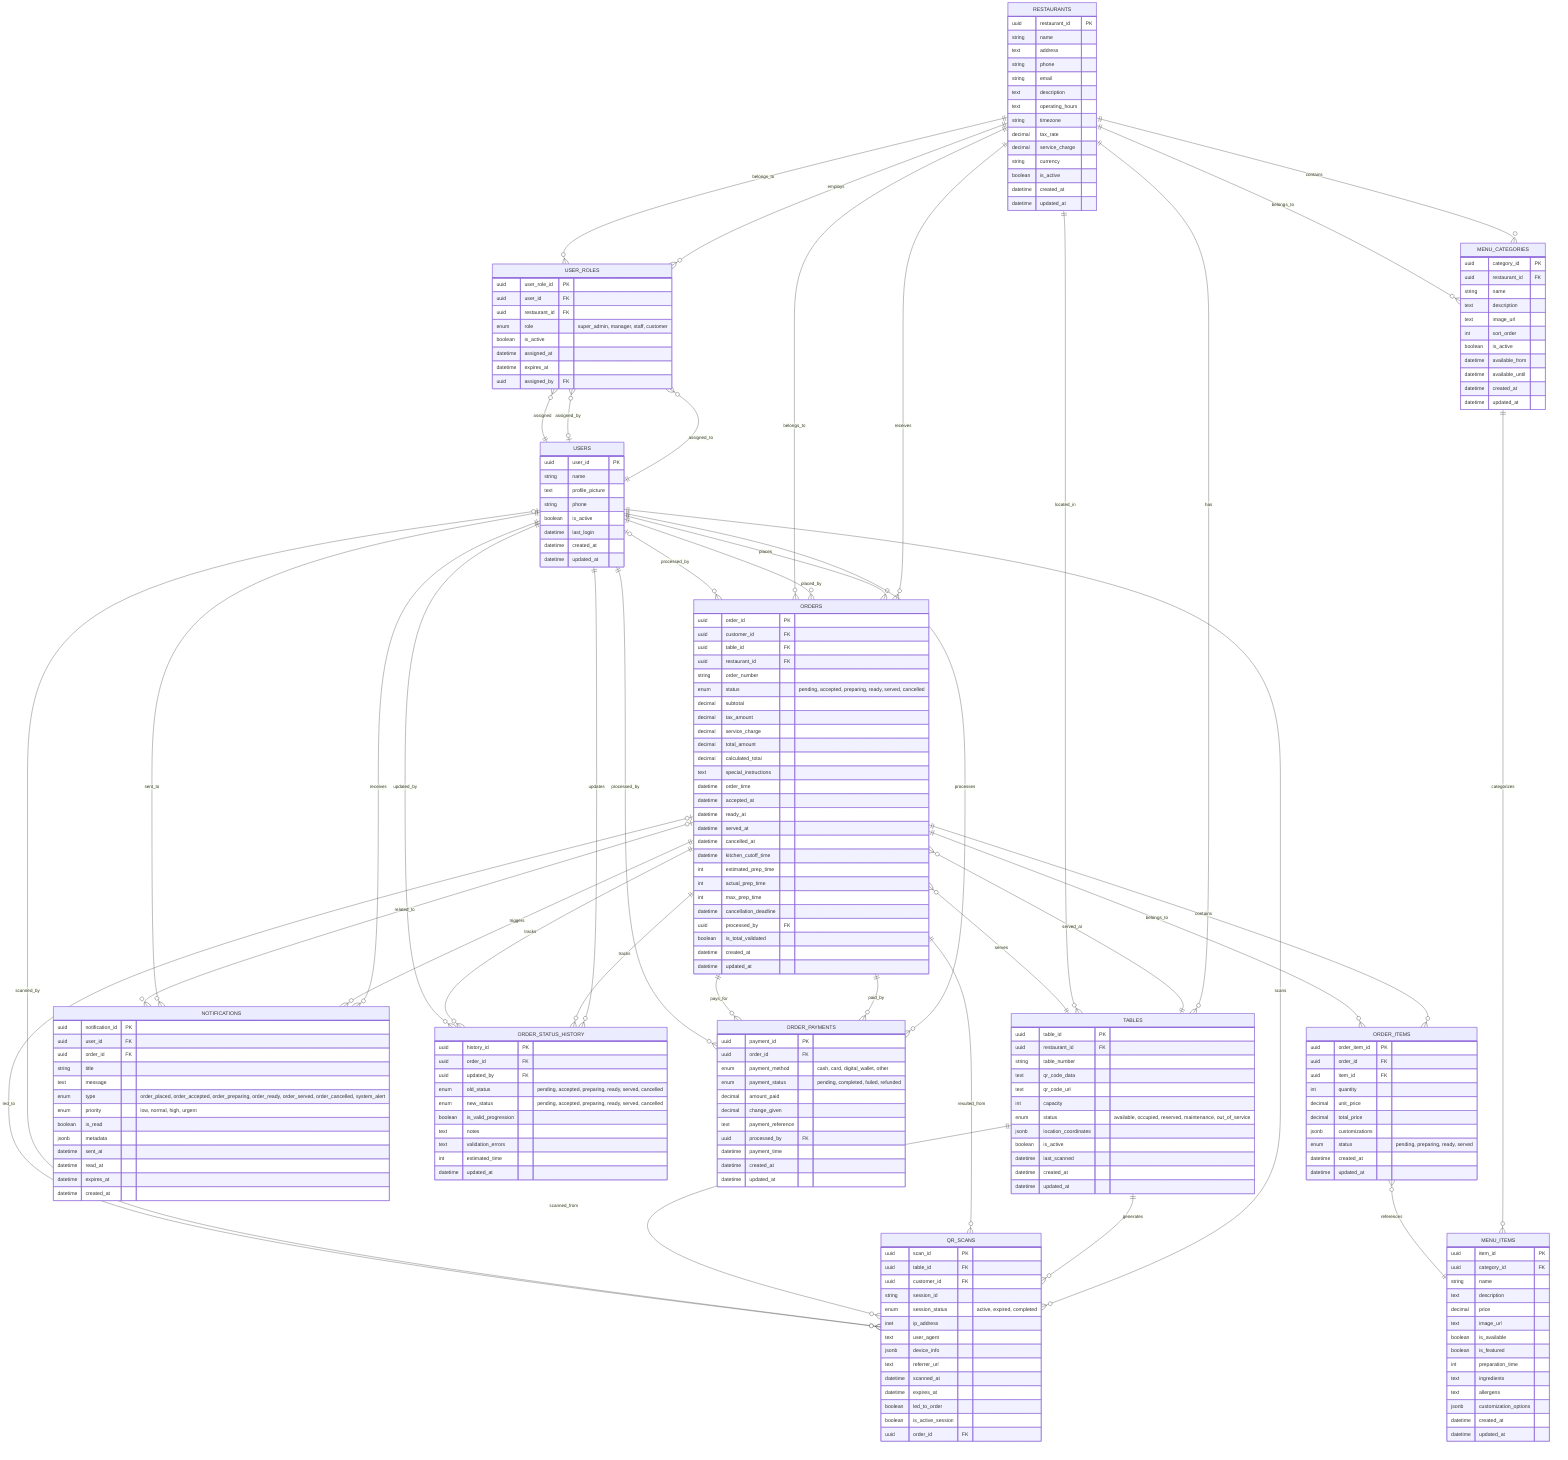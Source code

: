 erDiagram
    RESTAURANTS {
        uuid restaurant_id PK
        string name
        text address
        string phone
        string email
        text description
        text operating_hours
        string timezone
        decimal tax_rate
        decimal service_charge
        string currency
        boolean is_active
        datetime created_at
        datetime updated_at
    }

    USERS {
        uuid user_id PK
        string name
        text profile_picture
        string phone
        boolean is_active
        datetime last_login
        datetime created_at
        datetime updated_at
    }

    USER_ROLES {
        uuid user_role_id PK
        uuid user_id FK
        uuid restaurant_id FK
        enum role "super_admin, manager, staff, customer"
        boolean is_active
        datetime assigned_at
        datetime expires_at
        uuid assigned_by FK
    }

    TABLES {
        uuid table_id PK
        uuid restaurant_id FK
        string table_number
        text qr_code_data
        text qr_code_url
        int capacity
        enum status "available, occupied, reserved, maintenance, out_of_service"
        jsonb location_coordinates
        boolean is_active
        datetime last_scanned
        datetime created_at
        datetime updated_at
    }

    MENU_CATEGORIES {
        uuid category_id PK
        uuid restaurant_id FK
        string name
        text description
        text image_url
        int sort_order
        boolean is_active
        datetime available_from
        datetime available_until
        datetime created_at
        datetime updated_at
    }

    MENU_ITEMS {
        uuid item_id PK
        uuid category_id FK
        string name
        text description
        decimal price
        text image_url
        boolean is_available
        boolean is_featured
        int preparation_time
        text ingredients
        text allergens
        jsonb customization_options
        datetime created_at
        datetime updated_at
    }

    ORDERS {
        uuid order_id PK
        uuid customer_id FK
        uuid table_id FK
        uuid restaurant_id FK
        string order_number
        enum status "pending, accepted, preparing, ready, served, cancelled"
        decimal subtotal
        decimal tax_amount
        decimal service_charge
        decimal total_amount
        decimal calculated_total
        text special_instructions
        datetime order_time
        datetime accepted_at
        datetime ready_at
        datetime served_at
        datetime cancelled_at
        datetime kitchen_cutoff_time
        int estimated_prep_time
        int actual_prep_time
        int max_prep_time
        datetime cancellation_deadline
        uuid processed_by FK
        boolean is_total_validated
        datetime created_at
        datetime updated_at
    }

    ORDER_ITEMS {
        uuid order_item_id PK
        uuid order_id FK
        uuid item_id FK
        int quantity
        decimal unit_price
        decimal total_price
        jsonb customizations
        enum status "pending, preparing, ready, served"
        datetime created_at
        datetime updated_at
    }

    NOTIFICATIONS {
        uuid notification_id PK
        uuid user_id FK
        uuid order_id FK
        string title
        text message
        enum type "order_placed, order_accepted, order_preparing, order_ready, order_served, order_cancelled, system_alert"
        enum priority "low, normal, high, urgent"
        boolean is_read
        jsonb metadata
        datetime sent_at
        datetime read_at
        datetime expires_at
        datetime created_at
    }

    QR_SCANS {
        uuid scan_id PK
        uuid table_id FK
        uuid customer_id FK
        string session_id
        enum session_status "active, expired, completed"
        inet ip_address
        text user_agent
        jsonb device_info
        text referrer_url
        datetime scanned_at
        datetime expires_at
        boolean led_to_order
        boolean is_active_session
        uuid order_id FK
    }

    ORDER_STATUS_HISTORY {
        uuid history_id PK
        uuid order_id FK
        uuid updated_by FK
        enum old_status "pending, accepted, preparing, ready, served, cancelled"
        enum new_status "pending, accepted, preparing, ready, served, cancelled"
        boolean is_valid_progression
        text notes
        text validation_errors
        int estimated_time
        datetime updated_at
    }

    ORDER_PAYMENTS {
        uuid payment_id PK
        uuid order_id FK
        enum payment_method "cash, card, digital_wallet, other"
        enum payment_status "pending, completed, failed, refunded"
        decimal amount_paid
        decimal change_given
        text payment_reference
        uuid processed_by FK
        datetime payment_time
        datetime created_at
        datetime updated_at
    }

    RESTAURANTS ||--o{ USER_ROLES : "employs"
    RESTAURANTS ||--o{ TABLES : "has"
    RESTAURANTS ||--o{ MENU_CATEGORIES : "contains"
    RESTAURANTS ||--o{ ORDERS : "receives"
    USERS ||--o{ USER_ROLES : "assigned"
    USERS ||--o{ ORDERS : "places"
    USERS ||--o{ NOTIFICATIONS : "receives"
    USERS ||--o{ ORDER_STATUS_HISTORY : "updates"
    USERS ||--o{ QR_SCANS : "scans"
    USERS ||--o{ ORDER_PAYMENTS : "processes"
    USER_ROLES }o--|| RESTAURANTS : "belongs_to"
    USER_ROLES }o--|| USERS : "assigned_to"
    USER_ROLES }o--o| USERS : "assigned_by"
    TABLES }o--|| RESTAURANTS : "located_in"
    TABLES ||--o{ ORDERS : "serves"
    TABLES ||--o{ QR_SCANS : "generates"
    MENU_CATEGORIES }o--|| RESTAURANTS : "belongs_to"
    MENU_CATEGORIES ||--o{ MENU_ITEMS : "categorizes"
    ORDERS }o--|| USERS : "placed_by"
    ORDERS }o--|| TABLES : "served_at"
    ORDERS }o--|| RESTAURANTS : "belongs_to"
    ORDERS }o--o| USERS : "processed_by"
    ORDERS ||--o{ ORDER_ITEMS : "contains"
    ORDERS ||--o{ NOTIFICATIONS : "triggers"
    ORDERS ||--o{ ORDER_STATUS_HISTORY : "tracks"
    ORDERS ||--o{ ORDER_PAYMENTS : "paid_by"
    ORDERS ||--o{ QR_SCANS : "resulted_from"
    ORDER_ITEMS }o--|| ORDERS : "belongs_to"
    ORDER_ITEMS }o--|| MENU_ITEMS : "references"
    NOTIFICATIONS }o--|| USERS : "sent_to"
    NOTIFICATIONS }o--o| ORDERS : "related_to"
    QR_SCANS }o--|| TABLES : "scanned_from"
    QR_SCANS }o--o| USERS : "scanned_by"
    QR_SCANS }o--o| ORDERS : "led_to"
    ORDER_STATUS_HISTORY }o--|| ORDERS : "tracks"
    ORDER_STATUS_HISTORY }o--|| USERS : "updated_by"
    ORDER_PAYMENTS }o--|| ORDERS : "pays_for"
    ORDER_PAYMENTS }o--|| USERS : "processed_by"